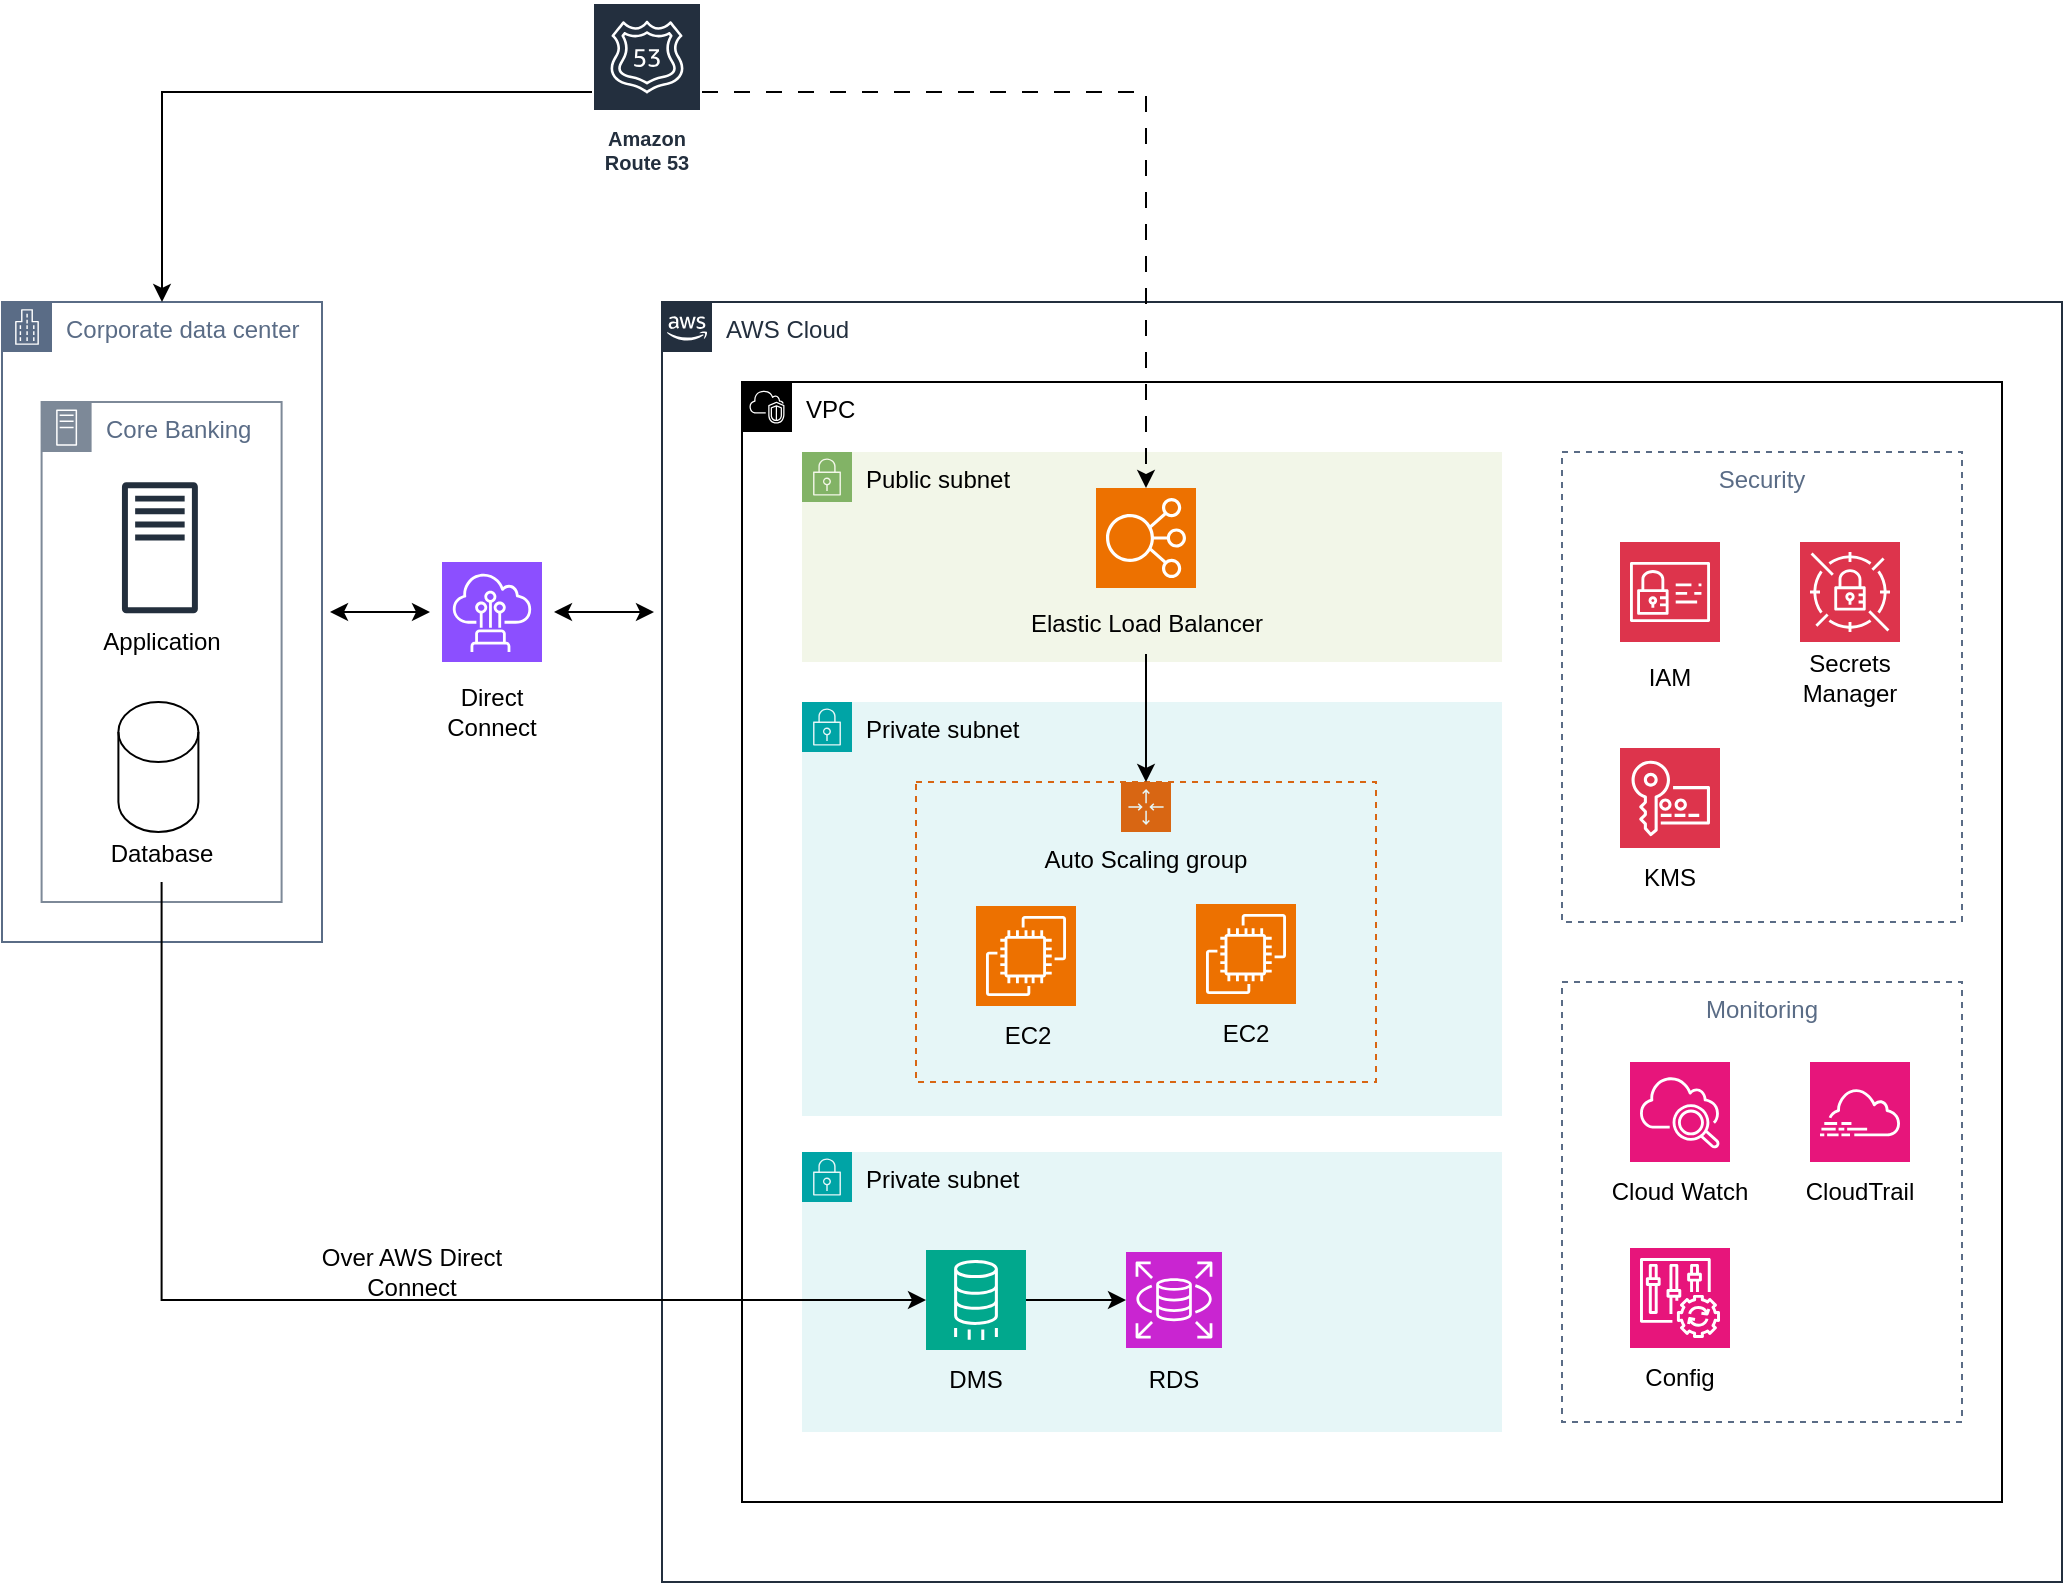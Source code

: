 <mxfile version="22.1.0" type="github">
  <diagram name="Page-1" id="9MIOL11NnL3qeURcutW-">
    <mxGraphModel dx="1155" dy="1880" grid="1" gridSize="10" guides="1" tooltips="1" connect="1" arrows="1" fold="1" page="1" pageScale="1" pageWidth="850" pageHeight="1100" math="0" shadow="0">
      <root>
        <mxCell id="0" />
        <mxCell id="1" parent="0" />
        <mxCell id="nIONL99TktXxZXt7bv5b-1" value="Corporate data center" style="points=[[0,0],[0.25,0],[0.5,0],[0.75,0],[1,0],[1,0.25],[1,0.5],[1,0.75],[1,1],[0.75,1],[0.5,1],[0.25,1],[0,1],[0,0.75],[0,0.5],[0,0.25]];outlineConnect=0;gradientColor=none;html=1;whiteSpace=wrap;fontSize=12;fontStyle=0;container=1;pointerEvents=0;collapsible=0;recursiveResize=0;shape=mxgraph.aws4.group;grIcon=mxgraph.aws4.group_corporate_data_center;strokeColor=#5A6C86;fillColor=none;verticalAlign=top;align=left;spacingLeft=30;fontColor=#5A6C86;dashed=0;" parent="1" vertex="1">
          <mxGeometry x="70" y="120" width="160" height="320" as="geometry" />
        </mxCell>
        <mxCell id="_xfP7KNKbU03eaIIPz9H-15" value="" style="group" parent="nIONL99TktXxZXt7bv5b-1" vertex="1" connectable="0">
          <mxGeometry x="49.8" y="200" width="60" height="90" as="geometry" />
        </mxCell>
        <mxCell id="nIONL99TktXxZXt7bv5b-10" value="" style="shape=cylinder3;whiteSpace=wrap;html=1;boundedLbl=1;backgroundOutline=1;size=15;" parent="_xfP7KNKbU03eaIIPz9H-15" vertex="1">
          <mxGeometry x="8.4" width="40" height="64.948" as="geometry" />
        </mxCell>
        <mxCell id="nIONL99TktXxZXt7bv5b-13" value="Database" style="text;html=1;strokeColor=none;fillColor=none;align=center;verticalAlign=middle;whiteSpace=wrap;rounded=0;" parent="_xfP7KNKbU03eaIIPz9H-15" vertex="1">
          <mxGeometry y="62.165" width="60" height="27.835" as="geometry" />
        </mxCell>
        <mxCell id="_xfP7KNKbU03eaIIPz9H-45" value="" style="group" parent="nIONL99TktXxZXt7bv5b-1" vertex="1" connectable="0">
          <mxGeometry x="50" y="90" width="59.8" height="94" as="geometry" />
        </mxCell>
        <mxCell id="_xfP7KNKbU03eaIIPz9H-3" value="" style="sketch=0;outlineConnect=0;fontColor=#232F3E;gradientColor=none;fillColor=#232F3D;strokeColor=none;dashed=0;verticalLabelPosition=bottom;verticalAlign=top;align=center;html=1;fontSize=12;fontStyle=0;aspect=fixed;pointerEvents=1;shape=mxgraph.aws4.traditional_server;" parent="_xfP7KNKbU03eaIIPz9H-45" vertex="1">
          <mxGeometry x="9.977" width="37.957" height="65.8" as="geometry" />
        </mxCell>
        <mxCell id="_xfP7KNKbU03eaIIPz9H-14" value="Application" style="text;html=1;strokeColor=none;fillColor=none;align=center;verticalAlign=middle;whiteSpace=wrap;rounded=0;" parent="_xfP7KNKbU03eaIIPz9H-45" vertex="1">
          <mxGeometry y="65.8" width="59.8" height="28.2" as="geometry" />
        </mxCell>
        <mxCell id="_xfP7KNKbU03eaIIPz9H-48" value="Core Banking" style="points=[[0,0],[0.25,0],[0.5,0],[0.75,0],[1,0],[1,0.25],[1,0.5],[1,0.75],[1,1],[0.75,1],[0.5,1],[0.25,1],[0,1],[0,0.75],[0,0.5],[0,0.25]];outlineConnect=0;gradientColor=none;html=1;whiteSpace=wrap;fontSize=12;fontStyle=0;container=1;pointerEvents=0;collapsible=0;recursiveResize=0;shape=mxgraph.aws4.group;grIcon=mxgraph.aws4.group_on_premise;strokeColor=#7D8998;fillColor=none;verticalAlign=top;align=left;spacingLeft=30;fontColor=#5A6C86;dashed=0;" parent="nIONL99TktXxZXt7bv5b-1" vertex="1">
          <mxGeometry x="19.8" y="50" width="120" height="250" as="geometry" />
        </mxCell>
        <mxCell id="nIONL99TktXxZXt7bv5b-18" value="AWS Cloud" style="points=[[0,0],[0.25,0],[0.5,0],[0.75,0],[1,0],[1,0.25],[1,0.5],[1,0.75],[1,1],[0.75,1],[0.5,1],[0.25,1],[0,1],[0,0.75],[0,0.5],[0,0.25]];outlineConnect=0;gradientColor=none;html=1;whiteSpace=wrap;fontSize=12;fontStyle=0;container=1;pointerEvents=0;collapsible=0;recursiveResize=0;shape=mxgraph.aws4.group;grIcon=mxgraph.aws4.group_aws_cloud_alt;strokeColor=#232F3E;fillColor=none;verticalAlign=top;align=left;spacingLeft=30;fontColor=#232F3E;dashed=0;" parent="1" vertex="1">
          <mxGeometry x="400" y="120" width="700" height="640" as="geometry" />
        </mxCell>
        <mxCell id="_xfP7KNKbU03eaIIPz9H-24" value="VPC" style="points=[[0,0],[0.25,0],[0.5,0],[0.75,0],[1,0],[1,0.25],[1,0.5],[1,0.75],[1,1],[0.75,1],[0.5,1],[0.25,1],[0,1],[0,0.75],[0,0.5],[0,0.25]];outlineConnect=0;html=1;whiteSpace=wrap;fontSize=12;fontStyle=0;container=1;pointerEvents=0;collapsible=0;recursiveResize=0;shape=mxgraph.aws4.group;grIcon=mxgraph.aws4.group_vpc2;verticalAlign=top;align=left;spacingLeft=30;dashed=0;fillColor=none;" parent="nIONL99TktXxZXt7bv5b-18" vertex="1">
          <mxGeometry x="40" y="40" width="630" height="560" as="geometry" />
        </mxCell>
        <mxCell id="_xfP7KNKbU03eaIIPz9H-27" value="Private subnet" style="points=[[0,0],[0.25,0],[0.5,0],[0.75,0],[1,0],[1,0.25],[1,0.5],[1,0.75],[1,1],[0.75,1],[0.5,1],[0.25,1],[0,1],[0,0.75],[0,0.5],[0,0.25]];outlineConnect=0;html=1;whiteSpace=wrap;fontSize=12;fontStyle=0;container=1;pointerEvents=0;collapsible=0;recursiveResize=0;shape=mxgraph.aws4.group;grIcon=mxgraph.aws4.group_security_group;grStroke=0;strokeColor=#00A4A6;fillColor=#E6F6F7;verticalAlign=top;align=left;spacingLeft=30;dashed=0;" parent="_xfP7KNKbU03eaIIPz9H-24" vertex="1">
          <mxGeometry x="30" y="160" width="350" height="207" as="geometry" />
        </mxCell>
        <mxCell id="_xfP7KNKbU03eaIIPz9H-29" value="Auto Scaling group" style="points=[[0,0],[0.25,0],[0.5,0],[0.75,0],[1,0],[1,0.25],[1,0.5],[1,0.75],[1,1],[0.75,1],[0.5,1],[0.25,1],[0,1],[0,0.75],[0,0.5],[0,0.25]];outlineConnect=0;html=1;whiteSpace=wrap;fontSize=12;fontStyle=0;container=1;pointerEvents=0;collapsible=0;recursiveResize=0;shape=mxgraph.aws4.groupCenter;grIcon=mxgraph.aws4.group_auto_scaling_group;grStroke=1;strokeColor=#D86613;fillColor=#E6F6F7;verticalAlign=top;align=center;dashed=1;spacingTop=25;" parent="_xfP7KNKbU03eaIIPz9H-27" vertex="1">
          <mxGeometry x="57" y="40" width="230" height="150" as="geometry" />
        </mxCell>
        <mxCell id="_xfP7KNKbU03eaIIPz9H-32" value="" style="sketch=0;points=[[0,0,0],[0.25,0,0],[0.5,0,0],[0.75,0,0],[1,0,0],[0,1,0],[0.25,1,0],[0.5,1,0],[0.75,1,0],[1,1,0],[0,0.25,0],[0,0.5,0],[0,0.75,0],[1,0.25,0],[1,0.5,0],[1,0.75,0]];outlineConnect=0;fontColor=#232F3E;fillColor=#ED7100;strokeColor=#ffffff;dashed=0;verticalLabelPosition=bottom;verticalAlign=top;align=center;html=1;fontSize=12;fontStyle=0;aspect=fixed;shape=mxgraph.aws4.resourceIcon;resIcon=mxgraph.aws4.ec2;" parent="_xfP7KNKbU03eaIIPz9H-29" vertex="1">
          <mxGeometry x="30" y="62" width="50" height="50" as="geometry" />
        </mxCell>
        <mxCell id="_xfP7KNKbU03eaIIPz9H-33" value="" style="sketch=0;points=[[0,0,0],[0.25,0,0],[0.5,0,0],[0.75,0,0],[1,0,0],[0,1,0],[0.25,1,0],[0.5,1,0],[0.75,1,0],[1,1,0],[0,0.25,0],[0,0.5,0],[0,0.75,0],[1,0.25,0],[1,0.5,0],[1,0.75,0]];outlineConnect=0;fontColor=#232F3E;fillColor=#ED7100;strokeColor=#ffffff;dashed=0;verticalLabelPosition=bottom;verticalAlign=top;align=center;html=1;fontSize=12;fontStyle=0;aspect=fixed;shape=mxgraph.aws4.resourceIcon;resIcon=mxgraph.aws4.ec2;" parent="_xfP7KNKbU03eaIIPz9H-29" vertex="1">
          <mxGeometry x="140" y="61" width="50" height="50" as="geometry" />
        </mxCell>
        <mxCell id="_xfP7KNKbU03eaIIPz9H-43" value="EC2" style="text;html=1;strokeColor=none;fillColor=none;align=center;verticalAlign=middle;whiteSpace=wrap;rounded=0;" parent="_xfP7KNKbU03eaIIPz9H-29" vertex="1">
          <mxGeometry x="26" y="112" width="60" height="30" as="geometry" />
        </mxCell>
        <mxCell id="_xfP7KNKbU03eaIIPz9H-44" value="EC2" style="text;html=1;strokeColor=none;fillColor=none;align=center;verticalAlign=middle;whiteSpace=wrap;rounded=0;" parent="_xfP7KNKbU03eaIIPz9H-29" vertex="1">
          <mxGeometry x="135" y="111" width="60" height="30" as="geometry" />
        </mxCell>
        <mxCell id="_xfP7KNKbU03eaIIPz9H-26" value="Public subnet" style="points=[[0,0],[0.25,0],[0.5,0],[0.75,0],[1,0],[1,0.25],[1,0.5],[1,0.75],[1,1],[0.75,1],[0.5,1],[0.25,1],[0,1],[0,0.75],[0,0.5],[0,0.25]];outlineConnect=0;html=1;whiteSpace=wrap;fontSize=12;fontStyle=0;container=1;pointerEvents=0;collapsible=0;recursiveResize=0;shape=mxgraph.aws4.group;grIcon=mxgraph.aws4.group_security_group;grStroke=0;strokeColor=#82b366;fillColor=#F2F6E8;verticalAlign=top;align=left;spacingLeft=30;dashed=0;" parent="_xfP7KNKbU03eaIIPz9H-24" vertex="1">
          <mxGeometry x="30" y="35" width="350" height="105" as="geometry" />
        </mxCell>
        <mxCell id="_xfP7KNKbU03eaIIPz9H-38" value="" style="group;fillColor=#F2F6E8;fontColor=#333333;strokeColor=none;" parent="_xfP7KNKbU03eaIIPz9H-26" vertex="1" connectable="0">
          <mxGeometry x="132" y="28" width="130" height="73" as="geometry" />
        </mxCell>
        <mxCell id="_xfP7KNKbU03eaIIPz9H-28" value="" style="sketch=0;points=[[0,0,0],[0.25,0,0],[0.5,0,0],[0.75,0,0],[1,0,0],[0,1,0],[0.25,1,0],[0.5,1,0],[0.75,1,0],[1,1,0],[0,0.25,0],[0,0.5,0],[0,0.75,0],[1,0.25,0],[1,0.5,0],[1,0.75,0]];outlineConnect=0;fontColor=#232F3E;fillColor=#ED7100;strokeColor=#ffffff;dashed=0;verticalLabelPosition=bottom;verticalAlign=top;align=center;html=1;fontSize=12;fontStyle=0;aspect=fixed;shape=mxgraph.aws4.resourceIcon;resIcon=mxgraph.aws4.elastic_load_balancing;" parent="_xfP7KNKbU03eaIIPz9H-38" vertex="1">
          <mxGeometry x="15" y="-10" width="50" height="50" as="geometry" />
        </mxCell>
        <mxCell id="_xfP7KNKbU03eaIIPz9H-37" value="Elastic Load Balancer" style="text;html=1;strokeColor=none;fillColor=none;align=center;verticalAlign=middle;whiteSpace=wrap;rounded=0;" parent="_xfP7KNKbU03eaIIPz9H-38" vertex="1">
          <mxGeometry x="-22.5" y="43" width="125" height="30" as="geometry" />
        </mxCell>
        <mxCell id="_xfP7KNKbU03eaIIPz9H-39" style="edgeStyle=orthogonalEdgeStyle;rounded=0;orthogonalLoop=1;jettySize=auto;html=1;entryX=0.5;entryY=0;entryDx=0;entryDy=0;" parent="_xfP7KNKbU03eaIIPz9H-24" source="_xfP7KNKbU03eaIIPz9H-37" target="_xfP7KNKbU03eaIIPz9H-29" edge="1">
          <mxGeometry relative="1" as="geometry" />
        </mxCell>
        <mxCell id="_xfP7KNKbU03eaIIPz9H-49" value="Security" style="fillColor=none;strokeColor=#5A6C86;dashed=1;verticalAlign=top;fontStyle=0;fontColor=#5A6C86;whiteSpace=wrap;html=1;" parent="_xfP7KNKbU03eaIIPz9H-24" vertex="1">
          <mxGeometry x="410" y="35" width="200" height="235" as="geometry" />
        </mxCell>
        <mxCell id="_xfP7KNKbU03eaIIPz9H-50" value="" style="sketch=0;points=[[0,0,0],[0.25,0,0],[0.5,0,0],[0.75,0,0],[1,0,0],[0,1,0],[0.25,1,0],[0.5,1,0],[0.75,1,0],[1,1,0],[0,0.25,0],[0,0.5,0],[0,0.75,0],[1,0.25,0],[1,0.5,0],[1,0.75,0]];outlineConnect=0;fontColor=#232F3E;fillColor=#DD344C;strokeColor=#ffffff;dashed=0;verticalLabelPosition=bottom;verticalAlign=top;align=center;html=1;fontSize=12;fontStyle=0;aspect=fixed;shape=mxgraph.aws4.resourceIcon;resIcon=mxgraph.aws4.identity_and_access_management;" parent="_xfP7KNKbU03eaIIPz9H-24" vertex="1">
          <mxGeometry x="439" y="80" width="50" height="50" as="geometry" />
        </mxCell>
        <mxCell id="_xfP7KNKbU03eaIIPz9H-52" value="" style="sketch=0;points=[[0,0,0],[0.25,0,0],[0.5,0,0],[0.75,0,0],[1,0,0],[0,1,0],[0.25,1,0],[0.5,1,0],[0.75,1,0],[1,1,0],[0,0.25,0],[0,0.5,0],[0,0.75,0],[1,0.25,0],[1,0.5,0],[1,0.75,0]];outlineConnect=0;fontColor=#232F3E;fillColor=#DD344C;strokeColor=#ffffff;dashed=0;verticalLabelPosition=bottom;verticalAlign=top;align=center;html=1;fontSize=12;fontStyle=0;aspect=fixed;shape=mxgraph.aws4.resourceIcon;resIcon=mxgraph.aws4.secrets_manager;" parent="_xfP7KNKbU03eaIIPz9H-24" vertex="1">
          <mxGeometry x="529" y="80" width="50" height="50" as="geometry" />
        </mxCell>
        <mxCell id="_xfP7KNKbU03eaIIPz9H-53" value="IAM" style="text;html=1;strokeColor=none;fillColor=none;align=center;verticalAlign=middle;whiteSpace=wrap;rounded=0;" parent="_xfP7KNKbU03eaIIPz9H-24" vertex="1">
          <mxGeometry x="434" y="133" width="60" height="30" as="geometry" />
        </mxCell>
        <mxCell id="_xfP7KNKbU03eaIIPz9H-54" value="Secrets Manager" style="text;html=1;strokeColor=none;fillColor=none;align=center;verticalAlign=middle;whiteSpace=wrap;rounded=0;" parent="_xfP7KNKbU03eaIIPz9H-24" vertex="1">
          <mxGeometry x="524" y="133" width="60" height="30" as="geometry" />
        </mxCell>
        <mxCell id="_xfP7KNKbU03eaIIPz9H-56" value="Monitoring" style="fillColor=none;strokeColor=#5A6C86;dashed=1;verticalAlign=top;fontStyle=0;fontColor=#5A6C86;whiteSpace=wrap;html=1;" parent="_xfP7KNKbU03eaIIPz9H-24" vertex="1">
          <mxGeometry x="410" y="300" width="200" height="220" as="geometry" />
        </mxCell>
        <mxCell id="_xfP7KNKbU03eaIIPz9H-57" value="" style="group" parent="_xfP7KNKbU03eaIIPz9H-24" vertex="1" connectable="0">
          <mxGeometry x="434" y="183" width="60" height="80" as="geometry" />
        </mxCell>
        <mxCell id="_xfP7KNKbU03eaIIPz9H-51" value="" style="sketch=0;points=[[0,0,0],[0.25,0,0],[0.5,0,0],[0.75,0,0],[1,0,0],[0,1,0],[0.25,1,0],[0.5,1,0],[0.75,1,0],[1,1,0],[0,0.25,0],[0,0.5,0],[0,0.75,0],[1,0.25,0],[1,0.5,0],[1,0.75,0]];outlineConnect=0;fontColor=#232F3E;fillColor=#DD344C;strokeColor=#ffffff;dashed=0;verticalLabelPosition=bottom;verticalAlign=top;align=center;html=1;fontSize=12;fontStyle=0;aspect=fixed;shape=mxgraph.aws4.resourceIcon;resIcon=mxgraph.aws4.key_management_service;" parent="_xfP7KNKbU03eaIIPz9H-57" vertex="1">
          <mxGeometry x="5" width="50" height="50" as="geometry" />
        </mxCell>
        <mxCell id="_xfP7KNKbU03eaIIPz9H-55" value="KMS" style="text;html=1;strokeColor=none;fillColor=none;align=center;verticalAlign=middle;whiteSpace=wrap;rounded=0;" parent="_xfP7KNKbU03eaIIPz9H-57" vertex="1">
          <mxGeometry y="50" width="60" height="30" as="geometry" />
        </mxCell>
        <mxCell id="_xfP7KNKbU03eaIIPz9H-58" value="Private subnet" style="points=[[0,0],[0.25,0],[0.5,0],[0.75,0],[1,0],[1,0.25],[1,0.5],[1,0.75],[1,1],[0.75,1],[0.5,1],[0.25,1],[0,1],[0,0.75],[0,0.5],[0,0.25]];outlineConnect=0;html=1;whiteSpace=wrap;fontSize=12;fontStyle=0;container=1;pointerEvents=0;collapsible=0;recursiveResize=0;shape=mxgraph.aws4.group;grIcon=mxgraph.aws4.group_security_group;grStroke=0;strokeColor=#00A4A6;fillColor=#E6F6F7;verticalAlign=top;align=left;spacingLeft=30;dashed=0;" parent="_xfP7KNKbU03eaIIPz9H-24" vertex="1">
          <mxGeometry x="30" y="385" width="350" height="140" as="geometry" />
        </mxCell>
        <mxCell id="_xfP7KNKbU03eaIIPz9H-20" value="" style="group" parent="_xfP7KNKbU03eaIIPz9H-58" vertex="1" connectable="0">
          <mxGeometry x="57" y="49" width="159" height="80" as="geometry" />
        </mxCell>
        <mxCell id="nIONL99TktXxZXt7bv5b-24" value="" style="sketch=0;points=[[0,0,0],[0.25,0,0],[0.5,0,0],[0.75,0,0],[1,0,0],[0,1,0],[0.25,1,0],[0.5,1,0],[0.75,1,0],[1,1,0],[0,0.25,0],[0,0.5,0],[0,0.75,0],[1,0.25,0],[1,0.5,0],[1,0.75,0]];outlineConnect=0;fontColor=#232F3E;fillColor=#01A88D;strokeColor=#ffffff;dashed=0;verticalLabelPosition=bottom;verticalAlign=top;align=center;html=1;fontSize=12;fontStyle=0;aspect=fixed;shape=mxgraph.aws4.resourceIcon;resIcon=mxgraph.aws4.database_migration_service;" parent="_xfP7KNKbU03eaIIPz9H-20" vertex="1">
          <mxGeometry x="5" width="50" height="50" as="geometry" />
        </mxCell>
        <mxCell id="dGLy3h3OTeFdoIgt9iLi-1" value="" style="sketch=0;points=[[0,0,0],[0.25,0,0],[0.5,0,0],[0.75,0,0],[1,0,0],[0,1,0],[0.25,1,0],[0.5,1,0],[0.75,1,0],[1,1,0],[0,0.25,0],[0,0.5,0],[0,0.75,0],[1,0.25,0],[1,0.5,0],[1,0.75,0]];outlineConnect=0;fontColor=#232F3E;fillColor=#C925D1;strokeColor=#ffffff;dashed=0;verticalLabelPosition=bottom;verticalAlign=top;align=center;html=1;fontSize=12;fontStyle=0;aspect=fixed;shape=mxgraph.aws4.resourceIcon;resIcon=mxgraph.aws4.rds;" parent="_xfP7KNKbU03eaIIPz9H-20" vertex="1">
          <mxGeometry x="105" y="1" width="48" height="48" as="geometry" />
        </mxCell>
        <mxCell id="_xfP7KNKbU03eaIIPz9H-4" style="edgeStyle=orthogonalEdgeStyle;rounded=0;orthogonalLoop=1;jettySize=auto;html=1;entryX=0;entryY=0.5;entryDx=0;entryDy=0;entryPerimeter=0;" parent="_xfP7KNKbU03eaIIPz9H-20" source="nIONL99TktXxZXt7bv5b-24" target="dGLy3h3OTeFdoIgt9iLi-1" edge="1">
          <mxGeometry relative="1" as="geometry" />
        </mxCell>
        <mxCell id="_xfP7KNKbU03eaIIPz9H-17" value="RDS" style="text;html=1;strokeColor=none;fillColor=none;align=center;verticalAlign=middle;whiteSpace=wrap;rounded=0;" parent="_xfP7KNKbU03eaIIPz9H-20" vertex="1">
          <mxGeometry x="99" y="50" width="60" height="30" as="geometry" />
        </mxCell>
        <mxCell id="_xfP7KNKbU03eaIIPz9H-18" value="DMS" style="text;html=1;strokeColor=none;fillColor=none;align=center;verticalAlign=middle;whiteSpace=wrap;rounded=0;" parent="_xfP7KNKbU03eaIIPz9H-20" vertex="1">
          <mxGeometry y="50" width="60" height="30" as="geometry" />
        </mxCell>
        <mxCell id="_xfP7KNKbU03eaIIPz9H-60" value="" style="sketch=0;points=[[0,0,0],[0.25,0,0],[0.5,0,0],[0.75,0,0],[1,0,0],[0,1,0],[0.25,1,0],[0.5,1,0],[0.75,1,0],[1,1,0],[0,0.25,0],[0,0.5,0],[0,0.75,0],[1,0.25,0],[1,0.5,0],[1,0.75,0]];points=[[0,0,0],[0.25,0,0],[0.5,0,0],[0.75,0,0],[1,0,0],[0,1,0],[0.25,1,0],[0.5,1,0],[0.75,1,0],[1,1,0],[0,0.25,0],[0,0.5,0],[0,0.75,0],[1,0.25,0],[1,0.5,0],[1,0.75,0]];outlineConnect=0;fontColor=#232F3E;fillColor=#E7157B;strokeColor=#ffffff;dashed=0;verticalLabelPosition=bottom;verticalAlign=top;align=center;html=1;fontSize=12;fontStyle=0;aspect=fixed;shape=mxgraph.aws4.resourceIcon;resIcon=mxgraph.aws4.cloudwatch_2;" parent="_xfP7KNKbU03eaIIPz9H-24" vertex="1">
          <mxGeometry x="444" y="340" width="50" height="50" as="geometry" />
        </mxCell>
        <mxCell id="_xfP7KNKbU03eaIIPz9H-61" value="" style="sketch=0;points=[[0,0,0],[0.25,0,0],[0.5,0,0],[0.75,0,0],[1,0,0],[0,1,0],[0.25,1,0],[0.5,1,0],[0.75,1,0],[1,1,0],[0,0.25,0],[0,0.5,0],[0,0.75,0],[1,0.25,0],[1,0.5,0],[1,0.75,0]];points=[[0,0,0],[0.25,0,0],[0.5,0,0],[0.75,0,0],[1,0,0],[0,1,0],[0.25,1,0],[0.5,1,0],[0.75,1,0],[1,1,0],[0,0.25,0],[0,0.5,0],[0,0.75,0],[1,0.25,0],[1,0.5,0],[1,0.75,0]];outlineConnect=0;fontColor=#232F3E;fillColor=#E7157B;strokeColor=#ffffff;dashed=0;verticalLabelPosition=bottom;verticalAlign=top;align=center;html=1;fontSize=12;fontStyle=0;aspect=fixed;shape=mxgraph.aws4.resourceIcon;resIcon=mxgraph.aws4.cloudtrail;" parent="_xfP7KNKbU03eaIIPz9H-24" vertex="1">
          <mxGeometry x="534" y="340" width="50" height="50" as="geometry" />
        </mxCell>
        <mxCell id="_xfP7KNKbU03eaIIPz9H-62" value="" style="sketch=0;points=[[0,0,0],[0.25,0,0],[0.5,0,0],[0.75,0,0],[1,0,0],[0,1,0],[0.25,1,0],[0.5,1,0],[0.75,1,0],[1,1,0],[0,0.25,0],[0,0.5,0],[0,0.75,0],[1,0.25,0],[1,0.5,0],[1,0.75,0]];points=[[0,0,0],[0.25,0,0],[0.5,0,0],[0.75,0,0],[1,0,0],[0,1,0],[0.25,1,0],[0.5,1,0],[0.75,1,0],[1,1,0],[0,0.25,0],[0,0.5,0],[0,0.75,0],[1,0.25,0],[1,0.5,0],[1,0.75,0]];outlineConnect=0;fontColor=#232F3E;fillColor=#E7157B;strokeColor=#ffffff;dashed=0;verticalLabelPosition=bottom;verticalAlign=top;align=center;html=1;fontSize=12;fontStyle=0;aspect=fixed;shape=mxgraph.aws4.resourceIcon;resIcon=mxgraph.aws4.config;" parent="_xfP7KNKbU03eaIIPz9H-24" vertex="1">
          <mxGeometry x="444" y="433" width="50" height="50" as="geometry" />
        </mxCell>
        <mxCell id="_xfP7KNKbU03eaIIPz9H-63" value="Cloud Watch" style="text;html=1;strokeColor=none;fillColor=none;align=center;verticalAlign=middle;whiteSpace=wrap;rounded=0;" parent="_xfP7KNKbU03eaIIPz9H-24" vertex="1">
          <mxGeometry x="431" y="390" width="76" height="30" as="geometry" />
        </mxCell>
        <mxCell id="_xfP7KNKbU03eaIIPz9H-64" value="Config" style="text;html=1;strokeColor=none;fillColor=none;align=center;verticalAlign=middle;whiteSpace=wrap;rounded=0;" parent="_xfP7KNKbU03eaIIPz9H-24" vertex="1">
          <mxGeometry x="439" y="483" width="60" height="30" as="geometry" />
        </mxCell>
        <mxCell id="_xfP7KNKbU03eaIIPz9H-65" value="CloudTrail" style="text;html=1;strokeColor=none;fillColor=none;align=center;verticalAlign=middle;whiteSpace=wrap;rounded=0;" parent="_xfP7KNKbU03eaIIPz9H-24" vertex="1">
          <mxGeometry x="529" y="390" width="60" height="30" as="geometry" />
        </mxCell>
        <mxCell id="_xfP7KNKbU03eaIIPz9H-21" style="edgeStyle=orthogonalEdgeStyle;rounded=0;orthogonalLoop=1;jettySize=auto;html=1;entryX=0.5;entryY=0;entryDx=0;entryDy=0;" parent="1" source="nIONL99TktXxZXt7bv5b-21" target="nIONL99TktXxZXt7bv5b-1" edge="1">
          <mxGeometry relative="1" as="geometry" />
        </mxCell>
        <mxCell id="nIONL99TktXxZXt7bv5b-21" value="Amazon Route 53" style="sketch=0;outlineConnect=0;fontColor=#232F3E;gradientColor=none;strokeColor=#ffffff;fillColor=#232F3E;dashed=0;verticalLabelPosition=middle;verticalAlign=bottom;align=center;html=1;whiteSpace=wrap;fontSize=10;fontStyle=1;spacing=3;shape=mxgraph.aws4.productIcon;prIcon=mxgraph.aws4.route_53;" parent="1" vertex="1">
          <mxGeometry x="365" y="-30" width="55" height="90" as="geometry" />
        </mxCell>
        <mxCell id="_xfP7KNKbU03eaIIPz9H-40" style="edgeStyle=orthogonalEdgeStyle;rounded=0;orthogonalLoop=1;jettySize=auto;html=1;entryX=0.5;entryY=0;entryDx=0;entryDy=0;entryPerimeter=0;dashed=1;dashPattern=8 8;" parent="1" source="nIONL99TktXxZXt7bv5b-21" target="_xfP7KNKbU03eaIIPz9H-28" edge="1">
          <mxGeometry relative="1" as="geometry" />
        </mxCell>
        <mxCell id="_xfP7KNKbU03eaIIPz9H-46" value="" style="group" parent="1" vertex="1" connectable="0">
          <mxGeometry x="234" y="250" width="162" height="90" as="geometry" />
        </mxCell>
        <mxCell id="_xfP7KNKbU03eaIIPz9H-5" style="edgeStyle=orthogonalEdgeStyle;rounded=0;orthogonalLoop=1;jettySize=auto;html=1;startArrow=classic;startFill=1;" parent="_xfP7KNKbU03eaIIPz9H-46" edge="1">
          <mxGeometry relative="1" as="geometry">
            <mxPoint x="50" y="25" as="targetPoint" />
            <mxPoint y="25" as="sourcePoint" />
          </mxGeometry>
        </mxCell>
        <mxCell id="nIONL99TktXxZXt7bv5b-22" value="" style="sketch=0;points=[[0,0,0],[0.25,0,0],[0.5,0,0],[0.75,0,0],[1,0,0],[0,1,0],[0.25,1,0],[0.5,1,0],[0.75,1,0],[1,1,0],[0,0.25,0],[0,0.5,0],[0,0.75,0],[1,0.25,0],[1,0.5,0],[1,0.75,0]];outlineConnect=0;fontColor=#232F3E;fillColor=#8C4FFF;strokeColor=#ffffff;dashed=0;verticalLabelPosition=bottom;verticalAlign=top;align=center;html=1;fontSize=12;fontStyle=0;aspect=fixed;shape=mxgraph.aws4.resourceIcon;resIcon=mxgraph.aws4.direct_connect;" parent="_xfP7KNKbU03eaIIPz9H-46" vertex="1">
          <mxGeometry x="56" width="50" height="50" as="geometry" />
        </mxCell>
        <mxCell id="_xfP7KNKbU03eaIIPz9H-8" style="edgeStyle=orthogonalEdgeStyle;rounded=0;orthogonalLoop=1;jettySize=auto;html=1;startArrow=classic;startFill=1;" parent="_xfP7KNKbU03eaIIPz9H-46" edge="1">
          <mxGeometry relative="1" as="geometry">
            <mxPoint x="162" y="25" as="targetPoint" />
            <mxPoint x="112" y="25" as="sourcePoint" />
          </mxGeometry>
        </mxCell>
        <mxCell id="_xfP7KNKbU03eaIIPz9H-9" value="Direct Connect" style="text;html=1;strokeColor=none;fillColor=none;align=center;verticalAlign=middle;whiteSpace=wrap;rounded=0;" parent="_xfP7KNKbU03eaIIPz9H-46" vertex="1">
          <mxGeometry x="51" y="60" width="60" height="30" as="geometry" />
        </mxCell>
        <mxCell id="_xfP7KNKbU03eaIIPz9H-66" style="edgeStyle=orthogonalEdgeStyle;rounded=0;orthogonalLoop=1;jettySize=auto;html=1;entryX=0;entryY=0.5;entryDx=0;entryDy=0;entryPerimeter=0;" parent="1" source="nIONL99TktXxZXt7bv5b-13" target="nIONL99TktXxZXt7bv5b-24" edge="1">
          <mxGeometry relative="1" as="geometry">
            <Array as="points">
              <mxPoint x="150" y="619" />
            </Array>
          </mxGeometry>
        </mxCell>
        <mxCell id="_xfP7KNKbU03eaIIPz9H-68" value="Over AWS Direct Connect" style="text;html=1;strokeColor=none;fillColor=none;align=center;verticalAlign=middle;whiteSpace=wrap;rounded=0;" parent="1" vertex="1">
          <mxGeometry x="220" y="590" width="110" height="30" as="geometry" />
        </mxCell>
      </root>
    </mxGraphModel>
  </diagram>
</mxfile>
